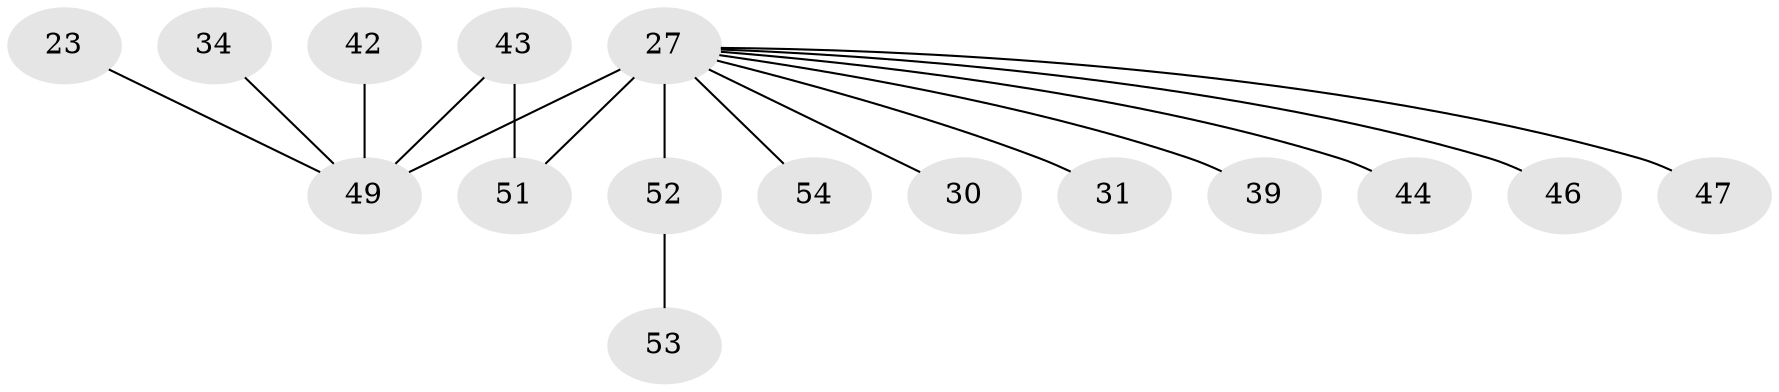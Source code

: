 // original degree distribution, {8: 0.05555555555555555, 6: 0.05555555555555555, 5: 0.037037037037037035, 4: 0.037037037037037035, 1: 0.5, 2: 0.25925925925925924, 7: 0.018518518518518517, 3: 0.037037037037037035}
// Generated by graph-tools (version 1.1) at 2025/58/03/04/25 21:58:39]
// undirected, 16 vertices, 16 edges
graph export_dot {
graph [start="1"]
  node [color=gray90,style=filled];
  23;
  27 [super="+10+6+19"];
  30;
  31 [super="+12"];
  34;
  39;
  42;
  43 [super="+24+36"];
  44 [super="+33"];
  46 [super="+35"];
  47 [super="+37"];
  49 [super="+4+32"];
  51 [super="+48"];
  52 [super="+50+9"];
  53;
  54 [super="+41"];
  23 -- 49 [weight=2];
  27 -- 39;
  27 -- 49 [weight=5];
  27 -- 30;
  27 -- 31;
  27 -- 44;
  27 -- 46;
  27 -- 47;
  27 -- 54;
  27 -- 51 [weight=3];
  27 -- 52 [weight=3];
  34 -- 49;
  42 -- 49;
  43 -- 49 [weight=2];
  43 -- 51;
  52 -- 53;
}
